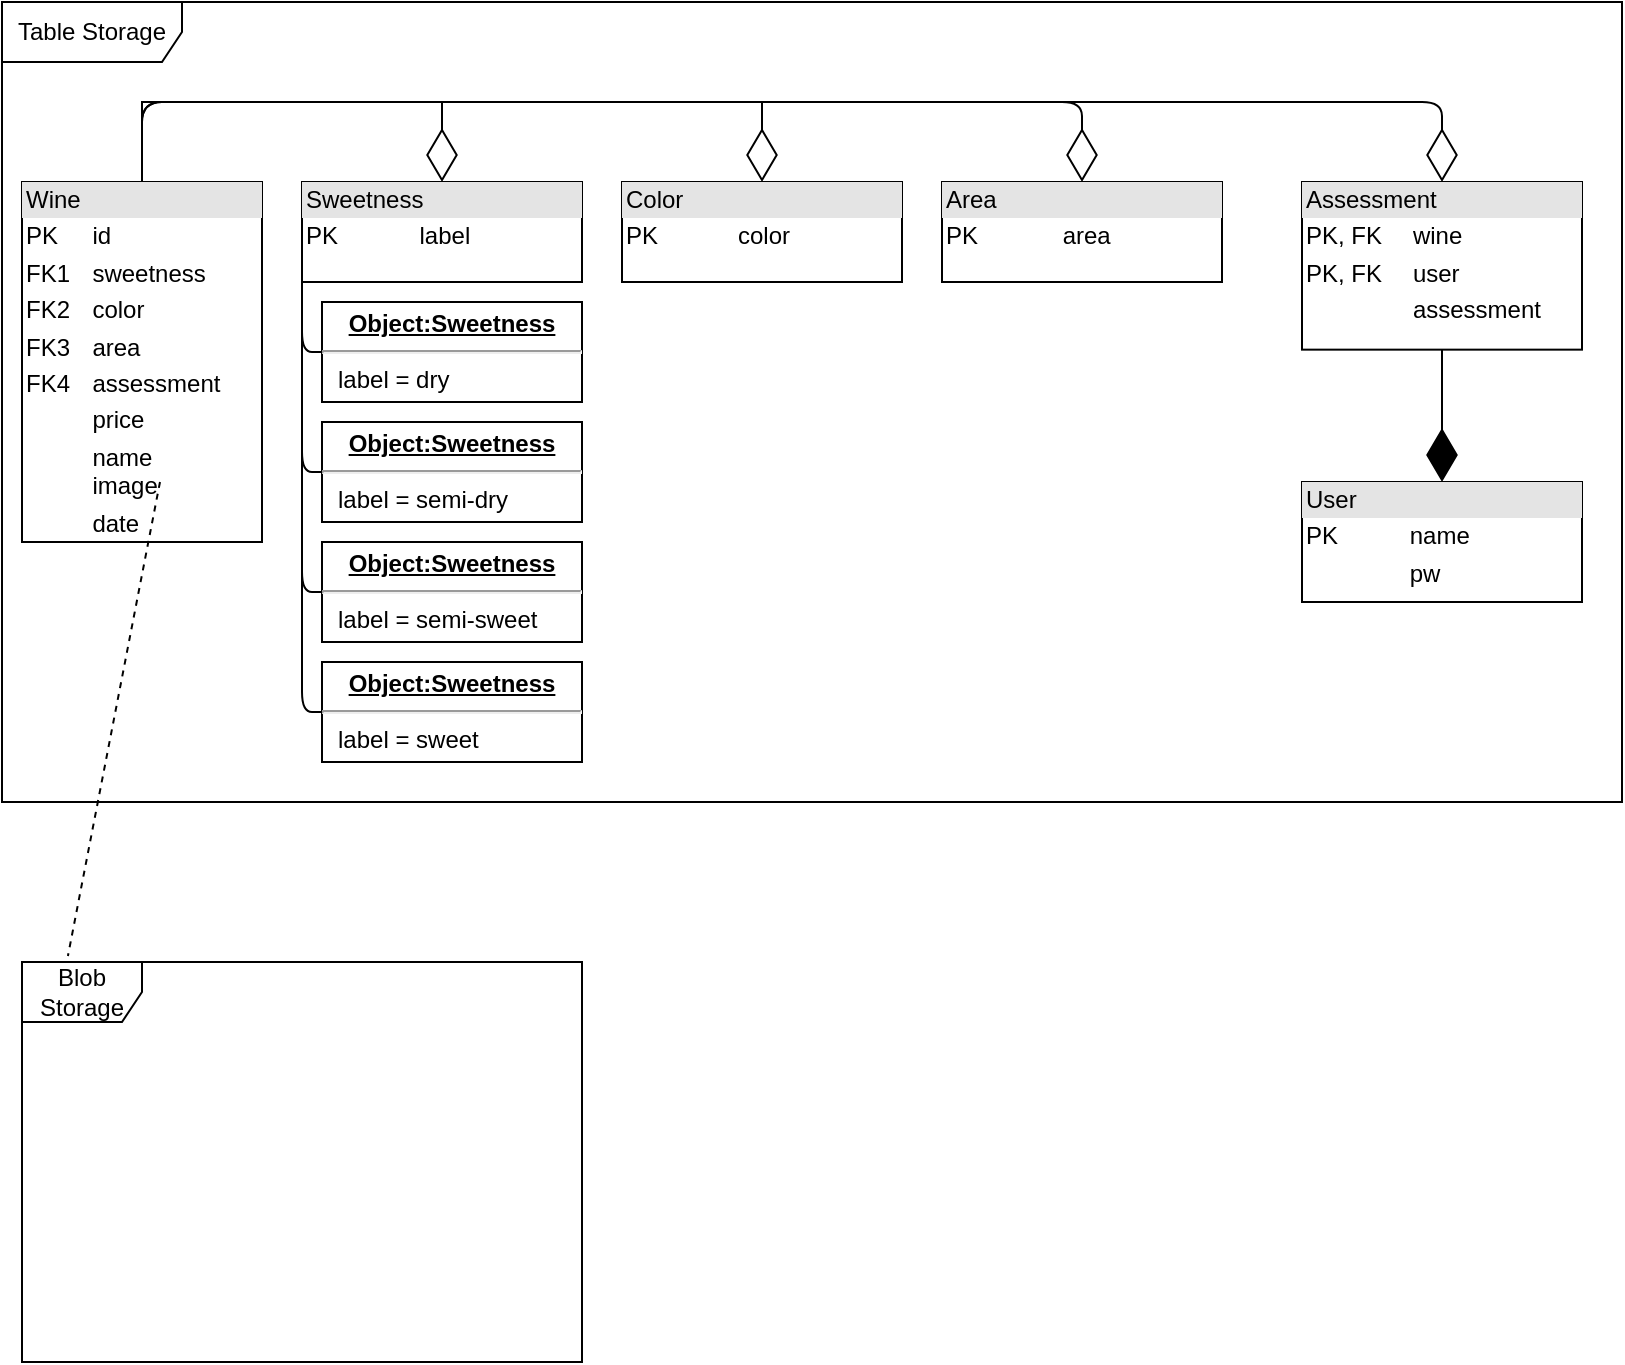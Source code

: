 <mxfile version="13.0.3" type="device"><diagram id="C5RBs43oDa-KdzZeNtuy" name="Page-1"><mxGraphModel dx="1086" dy="806" grid="1" gridSize="10" guides="1" tooltips="1" connect="1" arrows="1" fold="1" page="1" pageScale="1" pageWidth="1169" pageHeight="827" math="0" shadow="0"><root><mxCell id="WIyWlLk6GJQsqaUBKTNV-0"/><mxCell id="WIyWlLk6GJQsqaUBKTNV-1" parent="WIyWlLk6GJQsqaUBKTNV-0"/><mxCell id="CDGxCMjouTwJMncjn-lo-5" value="Table Storage&lt;br&gt;" style="shape=umlFrame;whiteSpace=wrap;html=1;width=90;height=30;" vertex="1" parent="WIyWlLk6GJQsqaUBKTNV-1"><mxGeometry x="80" y="80" width="810" height="400" as="geometry"/></mxCell><mxCell id="7PPzfUQuyW4WAG_E1ZDi-38" value="&lt;div style=&quot;box-sizing: border-box ; width: 100% ; background: #e4e4e4 ; padding: 2px&quot;&gt;Wine&lt;/div&gt;&lt;table style=&quot;width: 100% ; font-size: 1em&quot; cellpadding=&quot;2&quot; cellspacing=&quot;0&quot;&gt;&lt;tbody&gt;&lt;tr&gt;&lt;td&gt;PK&lt;/td&gt;&lt;td&gt;id&lt;/td&gt;&lt;/tr&gt;&lt;tr&gt;&lt;td&gt;FK1&lt;/td&gt;&lt;td&gt;sweetness&lt;/td&gt;&lt;/tr&gt;&lt;tr&gt;&lt;td&gt;FK2&lt;/td&gt;&lt;td&gt;color&lt;br&gt;&lt;/td&gt;&lt;/tr&gt;&lt;tr&gt;&lt;td&gt;FK3&lt;/td&gt;&lt;td&gt;area&lt;/td&gt;&lt;/tr&gt;&lt;tr&gt;&lt;td&gt;FK4&lt;/td&gt;&lt;td&gt;assessment&lt;/td&gt;&lt;/tr&gt;&lt;tr&gt;&lt;td&gt;&lt;br&gt;&lt;/td&gt;&lt;td&gt;price&lt;/td&gt;&lt;/tr&gt;&lt;tr&gt;&lt;td&gt;&lt;br&gt;&lt;/td&gt;&lt;td&gt;name&lt;br&gt;image&lt;/td&gt;&lt;/tr&gt;&lt;tr&gt;&lt;td&gt;&lt;br&gt;&lt;/td&gt;&lt;td&gt;date&lt;/td&gt;&lt;/tr&gt;&lt;/tbody&gt;&lt;/table&gt;" style="verticalAlign=top;align=left;overflow=fill;html=1;" parent="WIyWlLk6GJQsqaUBKTNV-1" vertex="1"><mxGeometry x="90" y="170" width="120" height="180" as="geometry"/></mxCell><mxCell id="7PPzfUQuyW4WAG_E1ZDi-72" value="" style="group" parent="WIyWlLk6GJQsqaUBKTNV-1" vertex="1" connectable="0"><mxGeometry x="190" y="170" width="180" height="340" as="geometry"/></mxCell><mxCell id="7PPzfUQuyW4WAG_E1ZDi-39" value="&lt;div style=&quot;box-sizing: border-box ; width: 100% ; background: #e4e4e4 ; padding: 2px&quot;&gt;Sweetness&lt;/div&gt;&lt;table style=&quot;width: 100% ; font-size: 1em&quot; cellpadding=&quot;2&quot; cellspacing=&quot;0&quot;&gt;&lt;tbody&gt;&lt;tr&gt;&lt;td&gt;PK&lt;/td&gt;&lt;td&gt;label&lt;/td&gt;&lt;/tr&gt;&lt;tr&gt;&lt;td&gt;&lt;br&gt;&lt;/td&gt;&lt;td&gt;&lt;br&gt;&lt;/td&gt;&lt;/tr&gt;&lt;tr&gt;&lt;td&gt;&lt;br&gt;&lt;/td&gt;&lt;td&gt;&lt;br&gt;&lt;/td&gt;&lt;/tr&gt;&lt;/tbody&gt;&lt;/table&gt;" style="verticalAlign=top;align=left;overflow=fill;html=1;" parent="7PPzfUQuyW4WAG_E1ZDi-72" vertex="1"><mxGeometry x="40" width="140" height="50" as="geometry"/></mxCell><mxCell id="7PPzfUQuyW4WAG_E1ZDi-43" value="&lt;p style=&quot;margin: 0px ; margin-top: 4px ; text-align: center ; text-decoration: underline&quot;&gt;&lt;b&gt;Object:Sweetness&lt;/b&gt;&lt;/p&gt;&lt;hr&gt;&lt;p style=&quot;margin: 0px ; margin-left: 8px&quot;&gt;label = dry&lt;br&gt;&lt;/p&gt;" style="verticalAlign=top;align=left;overflow=fill;fontSize=12;fontFamily=Helvetica;html=1;" parent="7PPzfUQuyW4WAG_E1ZDi-72" vertex="1"><mxGeometry x="50" y="60" width="130" height="50" as="geometry"/></mxCell><mxCell id="7PPzfUQuyW4WAG_E1ZDi-52" value="&lt;p style=&quot;margin: 0px ; margin-top: 4px ; text-align: center ; text-decoration: underline&quot;&gt;&lt;b&gt;Object:Sweetness&lt;/b&gt;&lt;/p&gt;&lt;hr&gt;&lt;p style=&quot;margin: 0px ; margin-left: 8px&quot;&gt;label = semi-dry&lt;br&gt;&lt;/p&gt;" style="verticalAlign=top;align=left;overflow=fill;fontSize=12;fontFamily=Helvetica;html=1;" parent="7PPzfUQuyW4WAG_E1ZDi-72" vertex="1"><mxGeometry x="50" y="120" width="130" height="50" as="geometry"/></mxCell><mxCell id="7PPzfUQuyW4WAG_E1ZDi-54" value="&lt;p style=&quot;margin: 0px ; margin-top: 4px ; text-align: center ; text-decoration: underline&quot;&gt;&lt;b&gt;Object:Sweetness&lt;/b&gt;&lt;/p&gt;&lt;hr&gt;&lt;p style=&quot;margin: 0px ; margin-left: 8px&quot;&gt;label = semi-sweet&lt;br&gt;&lt;/p&gt;" style="verticalAlign=top;align=left;overflow=fill;fontSize=12;fontFamily=Helvetica;html=1;" parent="7PPzfUQuyW4WAG_E1ZDi-72" vertex="1"><mxGeometry x="50" y="180" width="130" height="50" as="geometry"/></mxCell><mxCell id="7PPzfUQuyW4WAG_E1ZDi-56" value="&lt;p style=&quot;margin: 0px ; margin-top: 4px ; text-align: center ; text-decoration: underline&quot;&gt;&lt;b&gt;Object:Sweetness&lt;/b&gt;&lt;/p&gt;&lt;hr&gt;&lt;p style=&quot;margin: 0px ; margin-left: 8px&quot;&gt;label = sweet&lt;br&gt;&lt;/p&gt;" style="verticalAlign=top;align=left;overflow=fill;fontSize=12;fontFamily=Helvetica;html=1;" parent="7PPzfUQuyW4WAG_E1ZDi-72" vertex="1"><mxGeometry x="50" y="240" width="130" height="50" as="geometry"/></mxCell><mxCell id="7PPzfUQuyW4WAG_E1ZDi-64" value="" style="endArrow=none;html=1;edgeStyle=orthogonalEdgeStyle;strokeWidth=1;fontSize=1;fontColor=none;exitX=0;exitY=1;exitDx=0;exitDy=0;entryX=0;entryY=0.5;entryDx=0;entryDy=0;" parent="7PPzfUQuyW4WAG_E1ZDi-72" source="7PPzfUQuyW4WAG_E1ZDi-39" target="7PPzfUQuyW4WAG_E1ZDi-43" edge="1"><mxGeometry relative="1" as="geometry"><mxPoint x="-200" y="200" as="sourcePoint"/><mxPoint x="-40" y="200" as="targetPoint"/></mxGeometry></mxCell><mxCell id="7PPzfUQuyW4WAG_E1ZDi-67" value="" style="endArrow=none;html=1;edgeStyle=orthogonalEdgeStyle;strokeWidth=1;fontSize=1;fontColor=none;exitX=0;exitY=1;exitDx=0;exitDy=0;entryX=0;entryY=0.5;entryDx=0;entryDy=0;" parent="7PPzfUQuyW4WAG_E1ZDi-72" source="7PPzfUQuyW4WAG_E1ZDi-39" target="7PPzfUQuyW4WAG_E1ZDi-52" edge="1"><mxGeometry relative="1" as="geometry"><mxPoint x="-220" y="200" as="sourcePoint"/><mxPoint x="-60" y="200" as="targetPoint"/></mxGeometry></mxCell><mxCell id="7PPzfUQuyW4WAG_E1ZDi-70" value="" style="endArrow=none;html=1;edgeStyle=orthogonalEdgeStyle;strokeWidth=1;fontSize=1;fontColor=none;exitX=0;exitY=1;exitDx=0;exitDy=0;entryX=0;entryY=0.5;entryDx=0;entryDy=0;" parent="7PPzfUQuyW4WAG_E1ZDi-72" source="7PPzfUQuyW4WAG_E1ZDi-39" target="7PPzfUQuyW4WAG_E1ZDi-54" edge="1"><mxGeometry relative="1" as="geometry"><mxPoint x="10" y="100.0" as="sourcePoint"/><mxPoint x="60" y="205.0" as="targetPoint"/></mxGeometry></mxCell><mxCell id="7PPzfUQuyW4WAG_E1ZDi-71" value="" style="endArrow=none;html=1;edgeStyle=orthogonalEdgeStyle;strokeWidth=1;fontSize=1;fontColor=none;exitX=0;exitY=1;exitDx=0;exitDy=0;entryX=0;entryY=0.5;entryDx=0;entryDy=0;" parent="7PPzfUQuyW4WAG_E1ZDi-72" source="7PPzfUQuyW4WAG_E1ZDi-39" target="7PPzfUQuyW4WAG_E1ZDi-56" edge="1"><mxGeometry relative="1" as="geometry"><mxPoint x="10" y="100.0" as="sourcePoint"/><mxPoint x="60" y="265" as="targetPoint"/></mxGeometry></mxCell><mxCell id="7PPzfUQuyW4WAG_E1ZDi-120" style="edgeStyle=orthogonalEdgeStyle;rounded=0;orthogonalLoop=1;jettySize=auto;html=0;exitX=0.5;exitY=1;exitDx=0;exitDy=0;strokeColor=#000000;strokeWidth=1;fontSize=1;fontColor=none;" parent="7PPzfUQuyW4WAG_E1ZDi-72" source="7PPzfUQuyW4WAG_E1ZDi-39" target="7PPzfUQuyW4WAG_E1ZDi-39" edge="1"><mxGeometry relative="1" as="geometry"/></mxCell><mxCell id="7PPzfUQuyW4WAG_E1ZDi-96" value="" style="endArrow=diamondThin;endFill=0;endSize=24;html=1;strokeWidth=1;fontSize=1;fontColor=none;entryX=0.5;entryY=0;entryDx=0;entryDy=0;exitX=0.5;exitY=0;exitDx=0;exitDy=0;strokeColor=#000000;rounded=0;edgeStyle=orthogonalEdgeStyle;" parent="WIyWlLk6GJQsqaUBKTNV-1" source="7PPzfUQuyW4WAG_E1ZDi-38" target="7PPzfUQuyW4WAG_E1ZDi-39" edge="1"><mxGeometry width="160" relative="1" as="geometry"><mxPoint x="180" y="50" as="sourcePoint"/><mxPoint x="340" y="50" as="targetPoint"/><Array as="points"><mxPoint x="150" y="130"/><mxPoint x="300" y="130"/></Array></mxGeometry></mxCell><mxCell id="7PPzfUQuyW4WAG_E1ZDi-121" value="" style="group" parent="WIyWlLk6GJQsqaUBKTNV-1" vertex="1" connectable="0"><mxGeometry x="350" y="170" width="180" height="340" as="geometry"/></mxCell><mxCell id="7PPzfUQuyW4WAG_E1ZDi-122" value="&lt;div style=&quot;box-sizing: border-box ; width: 100% ; background: #e4e4e4 ; padding: 2px&quot;&gt;Color&lt;/div&gt;&lt;table style=&quot;width: 100% ; font-size: 1em&quot; cellpadding=&quot;2&quot; cellspacing=&quot;0&quot;&gt;&lt;tbody&gt;&lt;tr&gt;&lt;td&gt;PK&lt;/td&gt;&lt;td&gt;color&lt;/td&gt;&lt;/tr&gt;&lt;tr&gt;&lt;td&gt;&lt;br&gt;&lt;/td&gt;&lt;td&gt;&lt;br&gt;&lt;/td&gt;&lt;/tr&gt;&lt;tr&gt;&lt;td&gt;&lt;br&gt;&lt;/td&gt;&lt;td&gt;&lt;br&gt;&lt;/td&gt;&lt;/tr&gt;&lt;/tbody&gt;&lt;/table&gt;" style="verticalAlign=top;align=left;overflow=fill;html=1;" parent="7PPzfUQuyW4WAG_E1ZDi-121" vertex="1"><mxGeometry x="40" width="140" height="50" as="geometry"/></mxCell><mxCell id="7PPzfUQuyW4WAG_E1ZDi-131" style="edgeStyle=orthogonalEdgeStyle;rounded=0;orthogonalLoop=1;jettySize=auto;html=0;exitX=0.5;exitY=1;exitDx=0;exitDy=0;strokeColor=#000000;strokeWidth=1;fontSize=1;fontColor=none;" parent="7PPzfUQuyW4WAG_E1ZDi-121" source="7PPzfUQuyW4WAG_E1ZDi-122" target="7PPzfUQuyW4WAG_E1ZDi-122" edge="1"><mxGeometry relative="1" as="geometry"/></mxCell><mxCell id="7PPzfUQuyW4WAG_E1ZDi-132" value="" style="group" parent="WIyWlLk6GJQsqaUBKTNV-1" vertex="1" connectable="0"><mxGeometry x="510" y="170" width="180" height="340" as="geometry"/></mxCell><mxCell id="7PPzfUQuyW4WAG_E1ZDi-133" value="&lt;div style=&quot;box-sizing: border-box ; width: 100% ; background: #e4e4e4 ; padding: 2px&quot;&gt;Area&lt;/div&gt;&lt;table style=&quot;width: 100% ; font-size: 1em&quot; cellpadding=&quot;2&quot; cellspacing=&quot;0&quot;&gt;&lt;tbody&gt;&lt;tr&gt;&lt;td&gt;PK&lt;/td&gt;&lt;td&gt;area&lt;/td&gt;&lt;/tr&gt;&lt;tr&gt;&lt;td&gt;&lt;br&gt;&lt;/td&gt;&lt;td&gt;&lt;br&gt;&lt;/td&gt;&lt;/tr&gt;&lt;tr&gt;&lt;td&gt;&lt;br&gt;&lt;/td&gt;&lt;td&gt;&lt;br&gt;&lt;/td&gt;&lt;/tr&gt;&lt;/tbody&gt;&lt;/table&gt;" style="verticalAlign=top;align=left;overflow=fill;html=1;" parent="7PPzfUQuyW4WAG_E1ZDi-132" vertex="1"><mxGeometry x="40" width="140" height="50" as="geometry"/></mxCell><mxCell id="7PPzfUQuyW4WAG_E1ZDi-134" style="edgeStyle=orthogonalEdgeStyle;rounded=0;orthogonalLoop=1;jettySize=auto;html=0;exitX=0.5;exitY=1;exitDx=0;exitDy=0;strokeColor=#000000;strokeWidth=1;fontSize=1;fontColor=none;" parent="7PPzfUQuyW4WAG_E1ZDi-132" source="7PPzfUQuyW4WAG_E1ZDi-133" target="7PPzfUQuyW4WAG_E1ZDi-133" edge="1"><mxGeometry relative="1" as="geometry"/></mxCell><mxCell id="CDGxCMjouTwJMncjn-lo-1" value="" style="endArrow=diamondThin;endFill=0;endSize=24;html=1;strokeWidth=1;fontSize=1;fontColor=none;entryX=0.5;entryY=0;entryDx=0;entryDy=0;exitX=0.5;exitY=0;exitDx=0;exitDy=0;strokeColor=#000000;rounded=0;edgeStyle=orthogonalEdgeStyle;" edge="1" parent="WIyWlLk6GJQsqaUBKTNV-1" source="7PPzfUQuyW4WAG_E1ZDi-38" target="7PPzfUQuyW4WAG_E1ZDi-122"><mxGeometry width="160" relative="1" as="geometry"><mxPoint x="160" y="180" as="sourcePoint"/><mxPoint x="310" y="180" as="targetPoint"/><Array as="points"><mxPoint x="150" y="130"/><mxPoint x="460" y="130"/></Array></mxGeometry></mxCell><mxCell id="CDGxCMjouTwJMncjn-lo-2" value="" style="endArrow=diamondThin;endFill=0;endSize=24;html=1;entryX=0.5;entryY=0;entryDx=0;entryDy=0;exitX=0.5;exitY=0;exitDx=0;exitDy=0;edgeStyle=orthogonalEdgeStyle;" edge="1" parent="WIyWlLk6GJQsqaUBKTNV-1" source="7PPzfUQuyW4WAG_E1ZDi-38" target="7PPzfUQuyW4WAG_E1ZDi-133"><mxGeometry width="160" relative="1" as="geometry"><mxPoint x="410" y="270" as="sourcePoint"/><mxPoint x="570" y="270" as="targetPoint"/><Array as="points"><mxPoint x="150" y="130"/><mxPoint x="620" y="130"/></Array></mxGeometry></mxCell><mxCell id="CDGxCMjouTwJMncjn-lo-6" value="Blob Storage" style="shape=umlFrame;whiteSpace=wrap;html=1;" vertex="1" parent="WIyWlLk6GJQsqaUBKTNV-1"><mxGeometry x="90" y="560" width="280" height="200" as="geometry"/></mxCell><mxCell id="CDGxCMjouTwJMncjn-lo-7" value="" style="endArrow=none;dashed=1;html=1;entryX=0.082;entryY=-0.015;entryDx=0;entryDy=0;entryPerimeter=0;" edge="1" parent="WIyWlLk6GJQsqaUBKTNV-1" target="CDGxCMjouTwJMncjn-lo-6"><mxGeometry width="50" height="50" relative="1" as="geometry"><mxPoint x="159" y="320" as="sourcePoint"/><mxPoint x="540" y="410" as="targetPoint"/></mxGeometry></mxCell><mxCell id="CDGxCMjouTwJMncjn-lo-8" value="" style="group" vertex="1" connectable="0" parent="WIyWlLk6GJQsqaUBKTNV-1"><mxGeometry x="690" y="170" width="180" height="570" as="geometry"/></mxCell><mxCell id="CDGxCMjouTwJMncjn-lo-9" value="&lt;div style=&quot;box-sizing: border-box ; width: 100% ; background: #e4e4e4 ; padding: 2px&quot;&gt;Assessment&lt;/div&gt;&lt;table style=&quot;width: 100% ; font-size: 1em&quot; cellpadding=&quot;2&quot; cellspacing=&quot;0&quot;&gt;&lt;tbody&gt;&lt;tr&gt;&lt;td&gt;PK, FK&lt;/td&gt;&lt;td&gt;wine&lt;/td&gt;&lt;/tr&gt;&lt;tr&gt;&lt;td&gt;PK, FK&lt;/td&gt;&lt;td&gt;user&lt;/td&gt;&lt;/tr&gt;&lt;tr&gt;&lt;td&gt;&lt;br&gt;&lt;/td&gt;&lt;td&gt;assessment&lt;/td&gt;&lt;/tr&gt;&lt;tr&gt;&lt;td&gt;&lt;br&gt;&lt;/td&gt;&lt;td&gt;&lt;br&gt;&lt;/td&gt;&lt;/tr&gt;&lt;/tbody&gt;&lt;/table&gt;" style="verticalAlign=top;align=left;overflow=fill;html=1;" vertex="1" parent="CDGxCMjouTwJMncjn-lo-8"><mxGeometry x="40" width="140" height="83.824" as="geometry"/></mxCell><mxCell id="CDGxCMjouTwJMncjn-lo-10" style="edgeStyle=orthogonalEdgeStyle;rounded=0;orthogonalLoop=1;jettySize=auto;html=0;exitX=0.5;exitY=1;exitDx=0;exitDy=0;strokeColor=#000000;strokeWidth=1;fontSize=1;fontColor=none;" edge="1" parent="CDGxCMjouTwJMncjn-lo-8" source="CDGxCMjouTwJMncjn-lo-9" target="CDGxCMjouTwJMncjn-lo-9"><mxGeometry relative="1" as="geometry"/></mxCell><mxCell id="CDGxCMjouTwJMncjn-lo-12" value="&lt;div style=&quot;box-sizing: border-box ; width: 100% ; background: #e4e4e4 ; padding: 2px&quot;&gt;User&lt;/div&gt;&lt;table style=&quot;width: 100% ; font-size: 1em&quot; cellpadding=&quot;2&quot; cellspacing=&quot;0&quot;&gt;&lt;tbody&gt;&lt;tr&gt;&lt;td&gt;PK&lt;/td&gt;&lt;td&gt;name&lt;/td&gt;&lt;/tr&gt;&lt;tr&gt;&lt;td&gt;&lt;br&gt;&lt;/td&gt;&lt;td&gt;pw&lt;/td&gt;&lt;/tr&gt;&lt;tr&gt;&lt;td&gt;&lt;br&gt;&lt;/td&gt;&lt;td&gt;&lt;br&gt;&lt;/td&gt;&lt;/tr&gt;&lt;/tbody&gt;&lt;/table&gt;" style="verticalAlign=top;align=left;overflow=fill;html=1;" vertex="1" parent="WIyWlLk6GJQsqaUBKTNV-1"><mxGeometry x="730" y="320" width="140" height="60" as="geometry"/></mxCell><mxCell id="CDGxCMjouTwJMncjn-lo-13" value="" style="endArrow=diamondThin;endFill=1;endSize=24;html=1;entryX=0.5;entryY=0;entryDx=0;entryDy=0;exitX=0.5;exitY=1;exitDx=0;exitDy=0;" edge="1" parent="WIyWlLk6GJQsqaUBKTNV-1" source="CDGxCMjouTwJMncjn-lo-9" target="CDGxCMjouTwJMncjn-lo-12"><mxGeometry width="160" relative="1" as="geometry"><mxPoint x="440" y="430" as="sourcePoint"/><mxPoint x="600" y="430" as="targetPoint"/></mxGeometry></mxCell><mxCell id="CDGxCMjouTwJMncjn-lo-16" value="" style="endArrow=diamondThin;endFill=0;endSize=24;html=1;entryX=0.5;entryY=0;entryDx=0;entryDy=0;edgeStyle=orthogonalEdgeStyle;" edge="1" parent="WIyWlLk6GJQsqaUBKTNV-1"><mxGeometry width="160" relative="1" as="geometry"><mxPoint x="150" y="170" as="sourcePoint"/><mxPoint x="800" y="170" as="targetPoint"/><Array as="points"><mxPoint x="150" y="170"/><mxPoint x="150" y="130"/><mxPoint x="800" y="130"/></Array></mxGeometry></mxCell></root></mxGraphModel></diagram></mxfile>